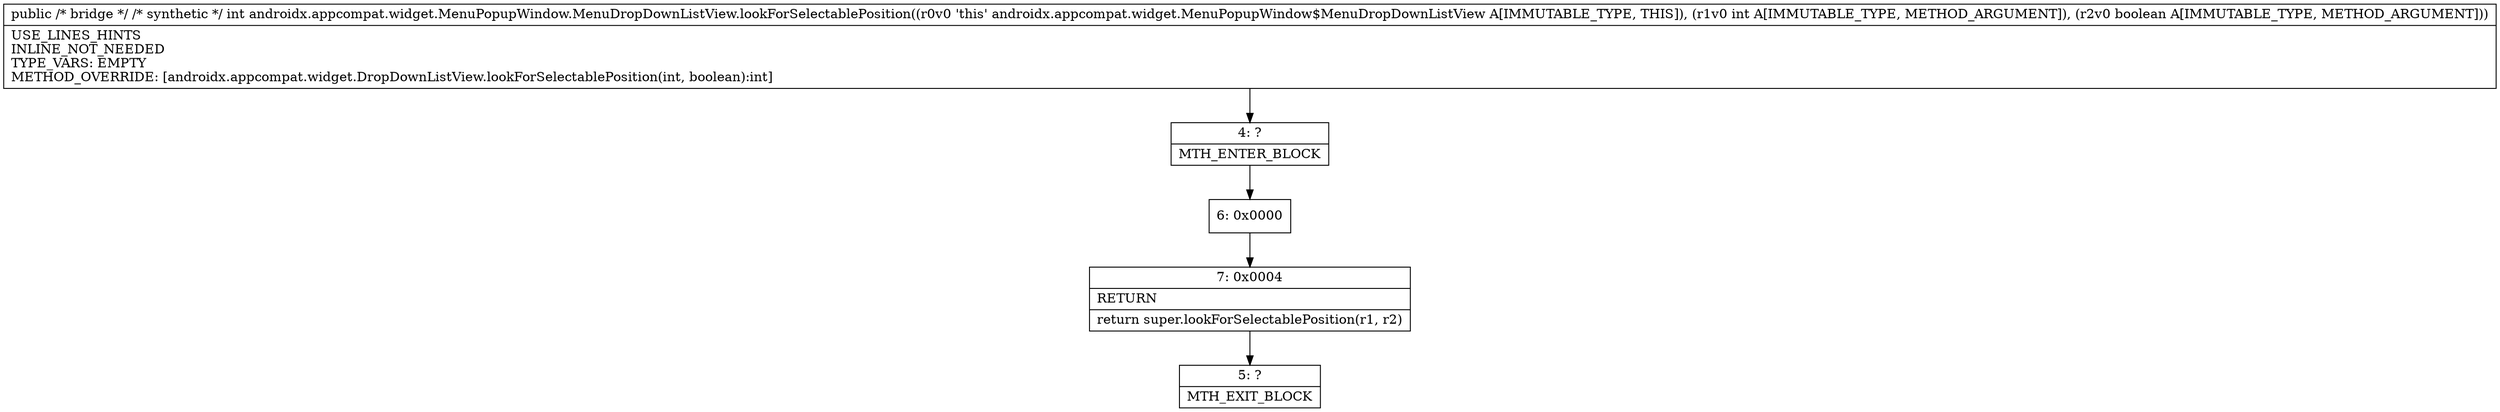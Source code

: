 digraph "CFG forandroidx.appcompat.widget.MenuPopupWindow.MenuDropDownListView.lookForSelectablePosition(IZ)I" {
Node_4 [shape=record,label="{4\:\ ?|MTH_ENTER_BLOCK\l}"];
Node_6 [shape=record,label="{6\:\ 0x0000}"];
Node_7 [shape=record,label="{7\:\ 0x0004|RETURN\l|return super.lookForSelectablePosition(r1, r2)\l}"];
Node_5 [shape=record,label="{5\:\ ?|MTH_EXIT_BLOCK\l}"];
MethodNode[shape=record,label="{public \/* bridge *\/ \/* synthetic *\/ int androidx.appcompat.widget.MenuPopupWindow.MenuDropDownListView.lookForSelectablePosition((r0v0 'this' androidx.appcompat.widget.MenuPopupWindow$MenuDropDownListView A[IMMUTABLE_TYPE, THIS]), (r1v0 int A[IMMUTABLE_TYPE, METHOD_ARGUMENT]), (r2v0 boolean A[IMMUTABLE_TYPE, METHOD_ARGUMENT]))  | USE_LINES_HINTS\lINLINE_NOT_NEEDED\lTYPE_VARS: EMPTY\lMETHOD_OVERRIDE: [androidx.appcompat.widget.DropDownListView.lookForSelectablePosition(int, boolean):int]\l}"];
MethodNode -> Node_4;Node_4 -> Node_6;
Node_6 -> Node_7;
Node_7 -> Node_5;
}

